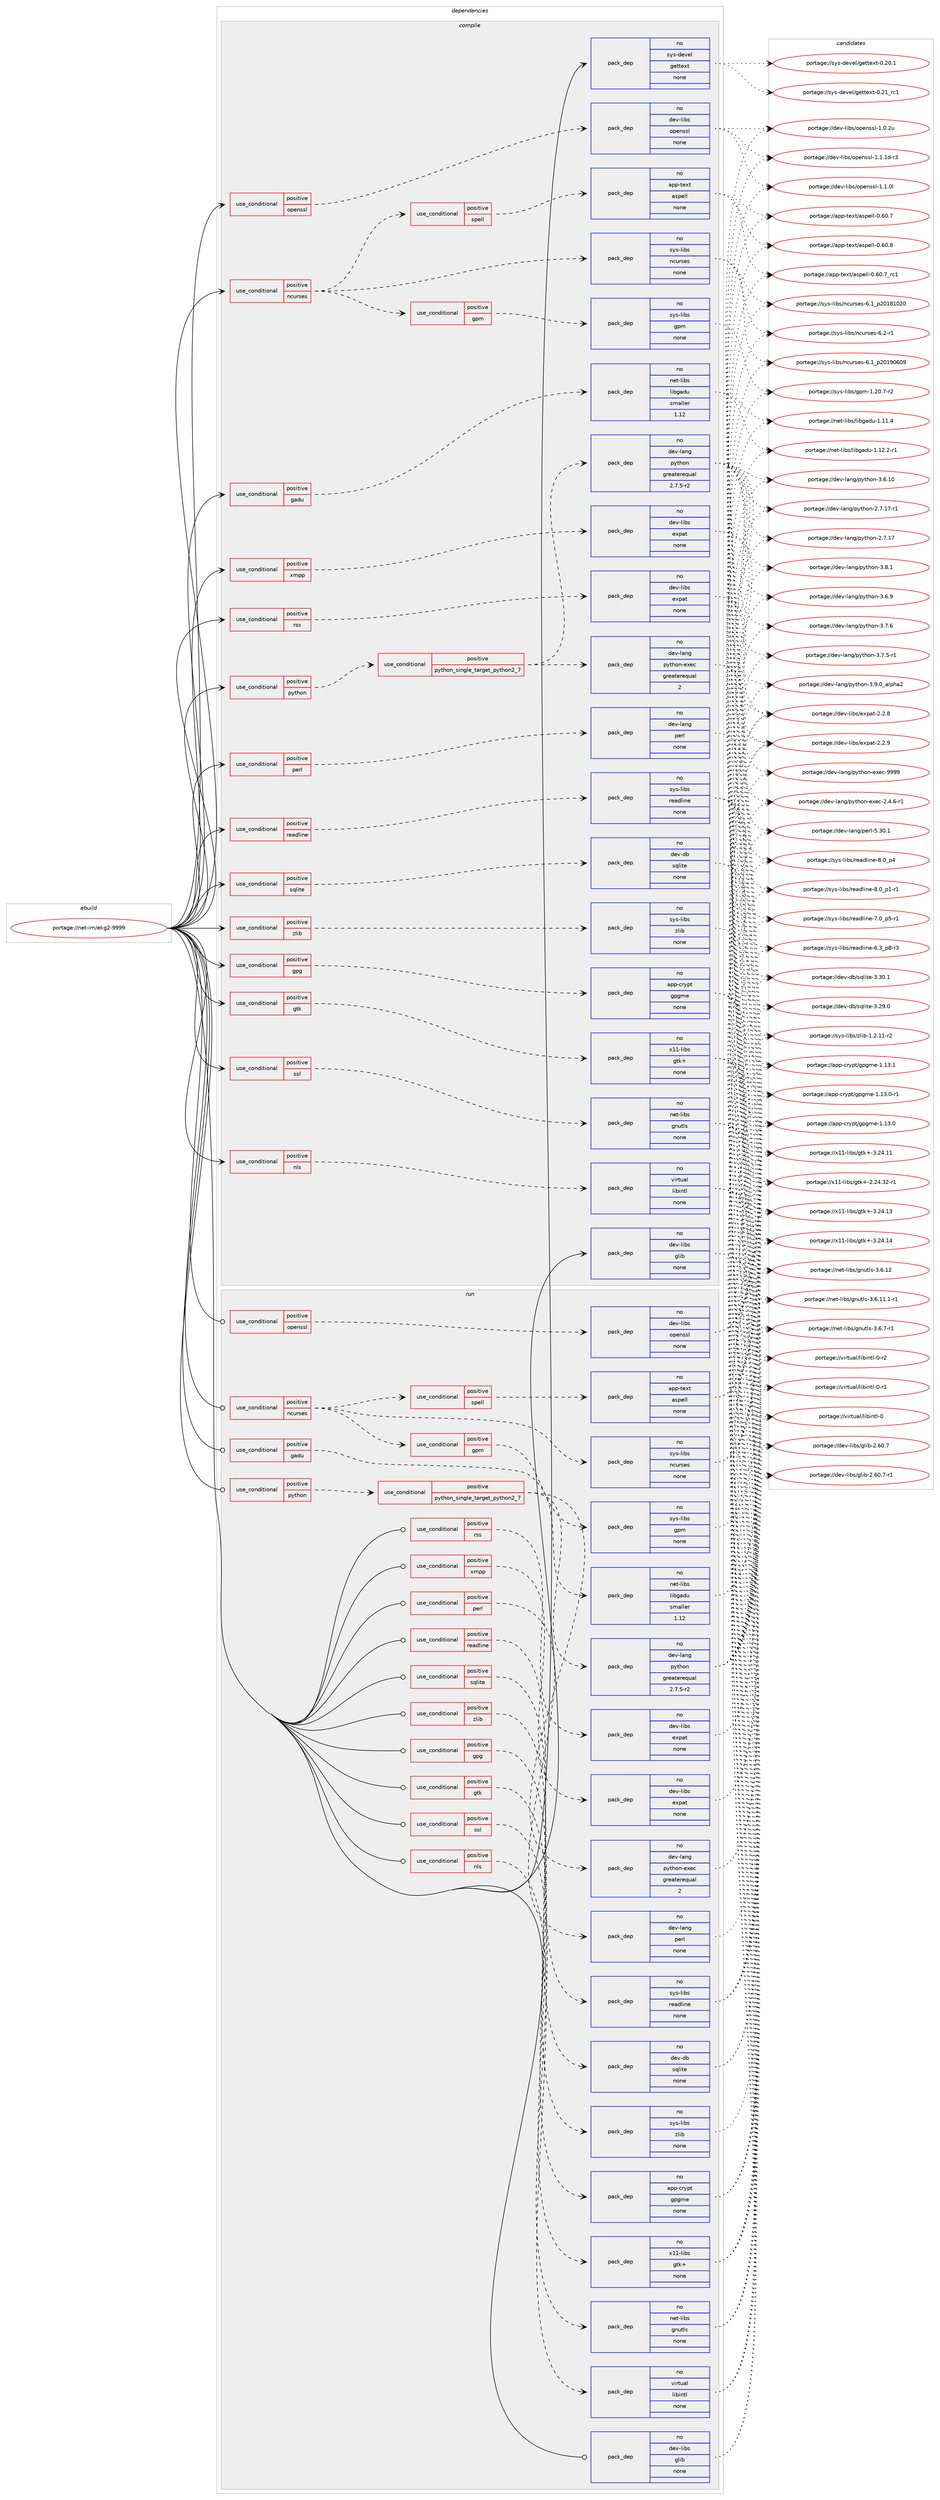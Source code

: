digraph prolog {

# *************
# Graph options
# *************

newrank=true;
concentrate=true;
compound=true;
graph [rankdir=LR,fontname=Helvetica,fontsize=10,ranksep=1.5];#, ranksep=2.5, nodesep=0.2];
edge  [arrowhead=vee];
node  [fontname=Helvetica,fontsize=10];

# **********
# The ebuild
# **********

subgraph cluster_leftcol {
color=gray;
rank=same;
label=<<i>ebuild</i>>;
id [label="portage://net-im/ekg2-9999", color=red, width=4, href="../net-im/ekg2-9999.svg"];
}

# ****************
# The dependencies
# ****************

subgraph cluster_midcol {
color=gray;
label=<<i>dependencies</i>>;
subgraph cluster_compile {
fillcolor="#eeeeee";
style=filled;
label=<<i>compile</i>>;
subgraph cond27723 {
dependency129167 [label=<<TABLE BORDER="0" CELLBORDER="1" CELLSPACING="0" CELLPADDING="4"><TR><TD ROWSPAN="3" CELLPADDING="10">use_conditional</TD></TR><TR><TD>positive</TD></TR><TR><TD>gadu</TD></TR></TABLE>>, shape=none, color=red];
subgraph pack99210 {
dependency129168 [label=<<TABLE BORDER="0" CELLBORDER="1" CELLSPACING="0" CELLPADDING="4" WIDTH="220"><TR><TD ROWSPAN="6" CELLPADDING="30">pack_dep</TD></TR><TR><TD WIDTH="110">no</TD></TR><TR><TD>net-libs</TD></TR><TR><TD>libgadu</TD></TR><TR><TD>smaller</TD></TR><TR><TD>1.12</TD></TR></TABLE>>, shape=none, color=blue];
}
dependency129167:e -> dependency129168:w [weight=20,style="dashed",arrowhead="vee"];
}
id:e -> dependency129167:w [weight=20,style="solid",arrowhead="vee"];
subgraph cond27724 {
dependency129169 [label=<<TABLE BORDER="0" CELLBORDER="1" CELLSPACING="0" CELLPADDING="4"><TR><TD ROWSPAN="3" CELLPADDING="10">use_conditional</TD></TR><TR><TD>positive</TD></TR><TR><TD>gpg</TD></TR></TABLE>>, shape=none, color=red];
subgraph pack99211 {
dependency129170 [label=<<TABLE BORDER="0" CELLBORDER="1" CELLSPACING="0" CELLPADDING="4" WIDTH="220"><TR><TD ROWSPAN="6" CELLPADDING="30">pack_dep</TD></TR><TR><TD WIDTH="110">no</TD></TR><TR><TD>app-crypt</TD></TR><TR><TD>gpgme</TD></TR><TR><TD>none</TD></TR><TR><TD></TD></TR></TABLE>>, shape=none, color=blue];
}
dependency129169:e -> dependency129170:w [weight=20,style="dashed",arrowhead="vee"];
}
id:e -> dependency129169:w [weight=20,style="solid",arrowhead="vee"];
subgraph cond27725 {
dependency129171 [label=<<TABLE BORDER="0" CELLBORDER="1" CELLSPACING="0" CELLPADDING="4"><TR><TD ROWSPAN="3" CELLPADDING="10">use_conditional</TD></TR><TR><TD>positive</TD></TR><TR><TD>gtk</TD></TR></TABLE>>, shape=none, color=red];
subgraph pack99212 {
dependency129172 [label=<<TABLE BORDER="0" CELLBORDER="1" CELLSPACING="0" CELLPADDING="4" WIDTH="220"><TR><TD ROWSPAN="6" CELLPADDING="30">pack_dep</TD></TR><TR><TD WIDTH="110">no</TD></TR><TR><TD>x11-libs</TD></TR><TR><TD>gtk+</TD></TR><TR><TD>none</TD></TR><TR><TD></TD></TR></TABLE>>, shape=none, color=blue];
}
dependency129171:e -> dependency129172:w [weight=20,style="dashed",arrowhead="vee"];
}
id:e -> dependency129171:w [weight=20,style="solid",arrowhead="vee"];
subgraph cond27726 {
dependency129173 [label=<<TABLE BORDER="0" CELLBORDER="1" CELLSPACING="0" CELLPADDING="4"><TR><TD ROWSPAN="3" CELLPADDING="10">use_conditional</TD></TR><TR><TD>positive</TD></TR><TR><TD>ncurses</TD></TR></TABLE>>, shape=none, color=red];
subgraph pack99213 {
dependency129174 [label=<<TABLE BORDER="0" CELLBORDER="1" CELLSPACING="0" CELLPADDING="4" WIDTH="220"><TR><TD ROWSPAN="6" CELLPADDING="30">pack_dep</TD></TR><TR><TD WIDTH="110">no</TD></TR><TR><TD>sys-libs</TD></TR><TR><TD>ncurses</TD></TR><TR><TD>none</TD></TR><TR><TD></TD></TR></TABLE>>, shape=none, color=blue];
}
dependency129173:e -> dependency129174:w [weight=20,style="dashed",arrowhead="vee"];
subgraph cond27727 {
dependency129175 [label=<<TABLE BORDER="0" CELLBORDER="1" CELLSPACING="0" CELLPADDING="4"><TR><TD ROWSPAN="3" CELLPADDING="10">use_conditional</TD></TR><TR><TD>positive</TD></TR><TR><TD>gpm</TD></TR></TABLE>>, shape=none, color=red];
subgraph pack99214 {
dependency129176 [label=<<TABLE BORDER="0" CELLBORDER="1" CELLSPACING="0" CELLPADDING="4" WIDTH="220"><TR><TD ROWSPAN="6" CELLPADDING="30">pack_dep</TD></TR><TR><TD WIDTH="110">no</TD></TR><TR><TD>sys-libs</TD></TR><TR><TD>gpm</TD></TR><TR><TD>none</TD></TR><TR><TD></TD></TR></TABLE>>, shape=none, color=blue];
}
dependency129175:e -> dependency129176:w [weight=20,style="dashed",arrowhead="vee"];
}
dependency129173:e -> dependency129175:w [weight=20,style="dashed",arrowhead="vee"];
subgraph cond27728 {
dependency129177 [label=<<TABLE BORDER="0" CELLBORDER="1" CELLSPACING="0" CELLPADDING="4"><TR><TD ROWSPAN="3" CELLPADDING="10">use_conditional</TD></TR><TR><TD>positive</TD></TR><TR><TD>spell</TD></TR></TABLE>>, shape=none, color=red];
subgraph pack99215 {
dependency129178 [label=<<TABLE BORDER="0" CELLBORDER="1" CELLSPACING="0" CELLPADDING="4" WIDTH="220"><TR><TD ROWSPAN="6" CELLPADDING="30">pack_dep</TD></TR><TR><TD WIDTH="110">no</TD></TR><TR><TD>app-text</TD></TR><TR><TD>aspell</TD></TR><TR><TD>none</TD></TR><TR><TD></TD></TR></TABLE>>, shape=none, color=blue];
}
dependency129177:e -> dependency129178:w [weight=20,style="dashed",arrowhead="vee"];
}
dependency129173:e -> dependency129177:w [weight=20,style="dashed",arrowhead="vee"];
}
id:e -> dependency129173:w [weight=20,style="solid",arrowhead="vee"];
subgraph cond27729 {
dependency129179 [label=<<TABLE BORDER="0" CELLBORDER="1" CELLSPACING="0" CELLPADDING="4"><TR><TD ROWSPAN="3" CELLPADDING="10">use_conditional</TD></TR><TR><TD>positive</TD></TR><TR><TD>nls</TD></TR></TABLE>>, shape=none, color=red];
subgraph pack99216 {
dependency129180 [label=<<TABLE BORDER="0" CELLBORDER="1" CELLSPACING="0" CELLPADDING="4" WIDTH="220"><TR><TD ROWSPAN="6" CELLPADDING="30">pack_dep</TD></TR><TR><TD WIDTH="110">no</TD></TR><TR><TD>virtual</TD></TR><TR><TD>libintl</TD></TR><TR><TD>none</TD></TR><TR><TD></TD></TR></TABLE>>, shape=none, color=blue];
}
dependency129179:e -> dependency129180:w [weight=20,style="dashed",arrowhead="vee"];
}
id:e -> dependency129179:w [weight=20,style="solid",arrowhead="vee"];
subgraph cond27730 {
dependency129181 [label=<<TABLE BORDER="0" CELLBORDER="1" CELLSPACING="0" CELLPADDING="4"><TR><TD ROWSPAN="3" CELLPADDING="10">use_conditional</TD></TR><TR><TD>positive</TD></TR><TR><TD>openssl</TD></TR></TABLE>>, shape=none, color=red];
subgraph pack99217 {
dependency129182 [label=<<TABLE BORDER="0" CELLBORDER="1" CELLSPACING="0" CELLPADDING="4" WIDTH="220"><TR><TD ROWSPAN="6" CELLPADDING="30">pack_dep</TD></TR><TR><TD WIDTH="110">no</TD></TR><TR><TD>dev-libs</TD></TR><TR><TD>openssl</TD></TR><TR><TD>none</TD></TR><TR><TD></TD></TR></TABLE>>, shape=none, color=blue];
}
dependency129181:e -> dependency129182:w [weight=20,style="dashed",arrowhead="vee"];
}
id:e -> dependency129181:w [weight=20,style="solid",arrowhead="vee"];
subgraph cond27731 {
dependency129183 [label=<<TABLE BORDER="0" CELLBORDER="1" CELLSPACING="0" CELLPADDING="4"><TR><TD ROWSPAN="3" CELLPADDING="10">use_conditional</TD></TR><TR><TD>positive</TD></TR><TR><TD>perl</TD></TR></TABLE>>, shape=none, color=red];
subgraph pack99218 {
dependency129184 [label=<<TABLE BORDER="0" CELLBORDER="1" CELLSPACING="0" CELLPADDING="4" WIDTH="220"><TR><TD ROWSPAN="6" CELLPADDING="30">pack_dep</TD></TR><TR><TD WIDTH="110">no</TD></TR><TR><TD>dev-lang</TD></TR><TR><TD>perl</TD></TR><TR><TD>none</TD></TR><TR><TD></TD></TR></TABLE>>, shape=none, color=blue];
}
dependency129183:e -> dependency129184:w [weight=20,style="dashed",arrowhead="vee"];
}
id:e -> dependency129183:w [weight=20,style="solid",arrowhead="vee"];
subgraph cond27732 {
dependency129185 [label=<<TABLE BORDER="0" CELLBORDER="1" CELLSPACING="0" CELLPADDING="4"><TR><TD ROWSPAN="3" CELLPADDING="10">use_conditional</TD></TR><TR><TD>positive</TD></TR><TR><TD>python</TD></TR></TABLE>>, shape=none, color=red];
subgraph cond27733 {
dependency129186 [label=<<TABLE BORDER="0" CELLBORDER="1" CELLSPACING="0" CELLPADDING="4"><TR><TD ROWSPAN="3" CELLPADDING="10">use_conditional</TD></TR><TR><TD>positive</TD></TR><TR><TD>python_single_target_python2_7</TD></TR></TABLE>>, shape=none, color=red];
subgraph pack99219 {
dependency129187 [label=<<TABLE BORDER="0" CELLBORDER="1" CELLSPACING="0" CELLPADDING="4" WIDTH="220"><TR><TD ROWSPAN="6" CELLPADDING="30">pack_dep</TD></TR><TR><TD WIDTH="110">no</TD></TR><TR><TD>dev-lang</TD></TR><TR><TD>python</TD></TR><TR><TD>greaterequal</TD></TR><TR><TD>2.7.5-r2</TD></TR></TABLE>>, shape=none, color=blue];
}
dependency129186:e -> dependency129187:w [weight=20,style="dashed",arrowhead="vee"];
subgraph pack99220 {
dependency129188 [label=<<TABLE BORDER="0" CELLBORDER="1" CELLSPACING="0" CELLPADDING="4" WIDTH="220"><TR><TD ROWSPAN="6" CELLPADDING="30">pack_dep</TD></TR><TR><TD WIDTH="110">no</TD></TR><TR><TD>dev-lang</TD></TR><TR><TD>python-exec</TD></TR><TR><TD>greaterequal</TD></TR><TR><TD>2</TD></TR></TABLE>>, shape=none, color=blue];
}
dependency129186:e -> dependency129188:w [weight=20,style="dashed",arrowhead="vee"];
}
dependency129185:e -> dependency129186:w [weight=20,style="dashed",arrowhead="vee"];
}
id:e -> dependency129185:w [weight=20,style="solid",arrowhead="vee"];
subgraph cond27734 {
dependency129189 [label=<<TABLE BORDER="0" CELLBORDER="1" CELLSPACING="0" CELLPADDING="4"><TR><TD ROWSPAN="3" CELLPADDING="10">use_conditional</TD></TR><TR><TD>positive</TD></TR><TR><TD>readline</TD></TR></TABLE>>, shape=none, color=red];
subgraph pack99221 {
dependency129190 [label=<<TABLE BORDER="0" CELLBORDER="1" CELLSPACING="0" CELLPADDING="4" WIDTH="220"><TR><TD ROWSPAN="6" CELLPADDING="30">pack_dep</TD></TR><TR><TD WIDTH="110">no</TD></TR><TR><TD>sys-libs</TD></TR><TR><TD>readline</TD></TR><TR><TD>none</TD></TR><TR><TD></TD></TR></TABLE>>, shape=none, color=blue];
}
dependency129189:e -> dependency129190:w [weight=20,style="dashed",arrowhead="vee"];
}
id:e -> dependency129189:w [weight=20,style="solid",arrowhead="vee"];
subgraph cond27735 {
dependency129191 [label=<<TABLE BORDER="0" CELLBORDER="1" CELLSPACING="0" CELLPADDING="4"><TR><TD ROWSPAN="3" CELLPADDING="10">use_conditional</TD></TR><TR><TD>positive</TD></TR><TR><TD>rss</TD></TR></TABLE>>, shape=none, color=red];
subgraph pack99222 {
dependency129192 [label=<<TABLE BORDER="0" CELLBORDER="1" CELLSPACING="0" CELLPADDING="4" WIDTH="220"><TR><TD ROWSPAN="6" CELLPADDING="30">pack_dep</TD></TR><TR><TD WIDTH="110">no</TD></TR><TR><TD>dev-libs</TD></TR><TR><TD>expat</TD></TR><TR><TD>none</TD></TR><TR><TD></TD></TR></TABLE>>, shape=none, color=blue];
}
dependency129191:e -> dependency129192:w [weight=20,style="dashed",arrowhead="vee"];
}
id:e -> dependency129191:w [weight=20,style="solid",arrowhead="vee"];
subgraph cond27736 {
dependency129193 [label=<<TABLE BORDER="0" CELLBORDER="1" CELLSPACING="0" CELLPADDING="4"><TR><TD ROWSPAN="3" CELLPADDING="10">use_conditional</TD></TR><TR><TD>positive</TD></TR><TR><TD>sqlite</TD></TR></TABLE>>, shape=none, color=red];
subgraph pack99223 {
dependency129194 [label=<<TABLE BORDER="0" CELLBORDER="1" CELLSPACING="0" CELLPADDING="4" WIDTH="220"><TR><TD ROWSPAN="6" CELLPADDING="30">pack_dep</TD></TR><TR><TD WIDTH="110">no</TD></TR><TR><TD>dev-db</TD></TR><TR><TD>sqlite</TD></TR><TR><TD>none</TD></TR><TR><TD></TD></TR></TABLE>>, shape=none, color=blue];
}
dependency129193:e -> dependency129194:w [weight=20,style="dashed",arrowhead="vee"];
}
id:e -> dependency129193:w [weight=20,style="solid",arrowhead="vee"];
subgraph cond27737 {
dependency129195 [label=<<TABLE BORDER="0" CELLBORDER="1" CELLSPACING="0" CELLPADDING="4"><TR><TD ROWSPAN="3" CELLPADDING="10">use_conditional</TD></TR><TR><TD>positive</TD></TR><TR><TD>ssl</TD></TR></TABLE>>, shape=none, color=red];
subgraph pack99224 {
dependency129196 [label=<<TABLE BORDER="0" CELLBORDER="1" CELLSPACING="0" CELLPADDING="4" WIDTH="220"><TR><TD ROWSPAN="6" CELLPADDING="30">pack_dep</TD></TR><TR><TD WIDTH="110">no</TD></TR><TR><TD>net-libs</TD></TR><TR><TD>gnutls</TD></TR><TR><TD>none</TD></TR><TR><TD></TD></TR></TABLE>>, shape=none, color=blue];
}
dependency129195:e -> dependency129196:w [weight=20,style="dashed",arrowhead="vee"];
}
id:e -> dependency129195:w [weight=20,style="solid",arrowhead="vee"];
subgraph cond27738 {
dependency129197 [label=<<TABLE BORDER="0" CELLBORDER="1" CELLSPACING="0" CELLPADDING="4"><TR><TD ROWSPAN="3" CELLPADDING="10">use_conditional</TD></TR><TR><TD>positive</TD></TR><TR><TD>xmpp</TD></TR></TABLE>>, shape=none, color=red];
subgraph pack99225 {
dependency129198 [label=<<TABLE BORDER="0" CELLBORDER="1" CELLSPACING="0" CELLPADDING="4" WIDTH="220"><TR><TD ROWSPAN="6" CELLPADDING="30">pack_dep</TD></TR><TR><TD WIDTH="110">no</TD></TR><TR><TD>dev-libs</TD></TR><TR><TD>expat</TD></TR><TR><TD>none</TD></TR><TR><TD></TD></TR></TABLE>>, shape=none, color=blue];
}
dependency129197:e -> dependency129198:w [weight=20,style="dashed",arrowhead="vee"];
}
id:e -> dependency129197:w [weight=20,style="solid",arrowhead="vee"];
subgraph cond27739 {
dependency129199 [label=<<TABLE BORDER="0" CELLBORDER="1" CELLSPACING="0" CELLPADDING="4"><TR><TD ROWSPAN="3" CELLPADDING="10">use_conditional</TD></TR><TR><TD>positive</TD></TR><TR><TD>zlib</TD></TR></TABLE>>, shape=none, color=red];
subgraph pack99226 {
dependency129200 [label=<<TABLE BORDER="0" CELLBORDER="1" CELLSPACING="0" CELLPADDING="4" WIDTH="220"><TR><TD ROWSPAN="6" CELLPADDING="30">pack_dep</TD></TR><TR><TD WIDTH="110">no</TD></TR><TR><TD>sys-libs</TD></TR><TR><TD>zlib</TD></TR><TR><TD>none</TD></TR><TR><TD></TD></TR></TABLE>>, shape=none, color=blue];
}
dependency129199:e -> dependency129200:w [weight=20,style="dashed",arrowhead="vee"];
}
id:e -> dependency129199:w [weight=20,style="solid",arrowhead="vee"];
subgraph pack99227 {
dependency129201 [label=<<TABLE BORDER="0" CELLBORDER="1" CELLSPACING="0" CELLPADDING="4" WIDTH="220"><TR><TD ROWSPAN="6" CELLPADDING="30">pack_dep</TD></TR><TR><TD WIDTH="110">no</TD></TR><TR><TD>dev-libs</TD></TR><TR><TD>glib</TD></TR><TR><TD>none</TD></TR><TR><TD></TD></TR></TABLE>>, shape=none, color=blue];
}
id:e -> dependency129201:w [weight=20,style="solid",arrowhead="vee"];
subgraph pack99228 {
dependency129202 [label=<<TABLE BORDER="0" CELLBORDER="1" CELLSPACING="0" CELLPADDING="4" WIDTH="220"><TR><TD ROWSPAN="6" CELLPADDING="30">pack_dep</TD></TR><TR><TD WIDTH="110">no</TD></TR><TR><TD>sys-devel</TD></TR><TR><TD>gettext</TD></TR><TR><TD>none</TD></TR><TR><TD></TD></TR></TABLE>>, shape=none, color=blue];
}
id:e -> dependency129202:w [weight=20,style="solid",arrowhead="vee"];
}
subgraph cluster_compileandrun {
fillcolor="#eeeeee";
style=filled;
label=<<i>compile and run</i>>;
}
subgraph cluster_run {
fillcolor="#eeeeee";
style=filled;
label=<<i>run</i>>;
subgraph cond27740 {
dependency129203 [label=<<TABLE BORDER="0" CELLBORDER="1" CELLSPACING="0" CELLPADDING="4"><TR><TD ROWSPAN="3" CELLPADDING="10">use_conditional</TD></TR><TR><TD>positive</TD></TR><TR><TD>gadu</TD></TR></TABLE>>, shape=none, color=red];
subgraph pack99229 {
dependency129204 [label=<<TABLE BORDER="0" CELLBORDER="1" CELLSPACING="0" CELLPADDING="4" WIDTH="220"><TR><TD ROWSPAN="6" CELLPADDING="30">pack_dep</TD></TR><TR><TD WIDTH="110">no</TD></TR><TR><TD>net-libs</TD></TR><TR><TD>libgadu</TD></TR><TR><TD>smaller</TD></TR><TR><TD>1.12</TD></TR></TABLE>>, shape=none, color=blue];
}
dependency129203:e -> dependency129204:w [weight=20,style="dashed",arrowhead="vee"];
}
id:e -> dependency129203:w [weight=20,style="solid",arrowhead="odot"];
subgraph cond27741 {
dependency129205 [label=<<TABLE BORDER="0" CELLBORDER="1" CELLSPACING="0" CELLPADDING="4"><TR><TD ROWSPAN="3" CELLPADDING="10">use_conditional</TD></TR><TR><TD>positive</TD></TR><TR><TD>gpg</TD></TR></TABLE>>, shape=none, color=red];
subgraph pack99230 {
dependency129206 [label=<<TABLE BORDER="0" CELLBORDER="1" CELLSPACING="0" CELLPADDING="4" WIDTH="220"><TR><TD ROWSPAN="6" CELLPADDING="30">pack_dep</TD></TR><TR><TD WIDTH="110">no</TD></TR><TR><TD>app-crypt</TD></TR><TR><TD>gpgme</TD></TR><TR><TD>none</TD></TR><TR><TD></TD></TR></TABLE>>, shape=none, color=blue];
}
dependency129205:e -> dependency129206:w [weight=20,style="dashed",arrowhead="vee"];
}
id:e -> dependency129205:w [weight=20,style="solid",arrowhead="odot"];
subgraph cond27742 {
dependency129207 [label=<<TABLE BORDER="0" CELLBORDER="1" CELLSPACING="0" CELLPADDING="4"><TR><TD ROWSPAN="3" CELLPADDING="10">use_conditional</TD></TR><TR><TD>positive</TD></TR><TR><TD>gtk</TD></TR></TABLE>>, shape=none, color=red];
subgraph pack99231 {
dependency129208 [label=<<TABLE BORDER="0" CELLBORDER="1" CELLSPACING="0" CELLPADDING="4" WIDTH="220"><TR><TD ROWSPAN="6" CELLPADDING="30">pack_dep</TD></TR><TR><TD WIDTH="110">no</TD></TR><TR><TD>x11-libs</TD></TR><TR><TD>gtk+</TD></TR><TR><TD>none</TD></TR><TR><TD></TD></TR></TABLE>>, shape=none, color=blue];
}
dependency129207:e -> dependency129208:w [weight=20,style="dashed",arrowhead="vee"];
}
id:e -> dependency129207:w [weight=20,style="solid",arrowhead="odot"];
subgraph cond27743 {
dependency129209 [label=<<TABLE BORDER="0" CELLBORDER="1" CELLSPACING="0" CELLPADDING="4"><TR><TD ROWSPAN="3" CELLPADDING="10">use_conditional</TD></TR><TR><TD>positive</TD></TR><TR><TD>ncurses</TD></TR></TABLE>>, shape=none, color=red];
subgraph pack99232 {
dependency129210 [label=<<TABLE BORDER="0" CELLBORDER="1" CELLSPACING="0" CELLPADDING="4" WIDTH="220"><TR><TD ROWSPAN="6" CELLPADDING="30">pack_dep</TD></TR><TR><TD WIDTH="110">no</TD></TR><TR><TD>sys-libs</TD></TR><TR><TD>ncurses</TD></TR><TR><TD>none</TD></TR><TR><TD></TD></TR></TABLE>>, shape=none, color=blue];
}
dependency129209:e -> dependency129210:w [weight=20,style="dashed",arrowhead="vee"];
subgraph cond27744 {
dependency129211 [label=<<TABLE BORDER="0" CELLBORDER="1" CELLSPACING="0" CELLPADDING="4"><TR><TD ROWSPAN="3" CELLPADDING="10">use_conditional</TD></TR><TR><TD>positive</TD></TR><TR><TD>gpm</TD></TR></TABLE>>, shape=none, color=red];
subgraph pack99233 {
dependency129212 [label=<<TABLE BORDER="0" CELLBORDER="1" CELLSPACING="0" CELLPADDING="4" WIDTH="220"><TR><TD ROWSPAN="6" CELLPADDING="30">pack_dep</TD></TR><TR><TD WIDTH="110">no</TD></TR><TR><TD>sys-libs</TD></TR><TR><TD>gpm</TD></TR><TR><TD>none</TD></TR><TR><TD></TD></TR></TABLE>>, shape=none, color=blue];
}
dependency129211:e -> dependency129212:w [weight=20,style="dashed",arrowhead="vee"];
}
dependency129209:e -> dependency129211:w [weight=20,style="dashed",arrowhead="vee"];
subgraph cond27745 {
dependency129213 [label=<<TABLE BORDER="0" CELLBORDER="1" CELLSPACING="0" CELLPADDING="4"><TR><TD ROWSPAN="3" CELLPADDING="10">use_conditional</TD></TR><TR><TD>positive</TD></TR><TR><TD>spell</TD></TR></TABLE>>, shape=none, color=red];
subgraph pack99234 {
dependency129214 [label=<<TABLE BORDER="0" CELLBORDER="1" CELLSPACING="0" CELLPADDING="4" WIDTH="220"><TR><TD ROWSPAN="6" CELLPADDING="30">pack_dep</TD></TR><TR><TD WIDTH="110">no</TD></TR><TR><TD>app-text</TD></TR><TR><TD>aspell</TD></TR><TR><TD>none</TD></TR><TR><TD></TD></TR></TABLE>>, shape=none, color=blue];
}
dependency129213:e -> dependency129214:w [weight=20,style="dashed",arrowhead="vee"];
}
dependency129209:e -> dependency129213:w [weight=20,style="dashed",arrowhead="vee"];
}
id:e -> dependency129209:w [weight=20,style="solid",arrowhead="odot"];
subgraph cond27746 {
dependency129215 [label=<<TABLE BORDER="0" CELLBORDER="1" CELLSPACING="0" CELLPADDING="4"><TR><TD ROWSPAN="3" CELLPADDING="10">use_conditional</TD></TR><TR><TD>positive</TD></TR><TR><TD>nls</TD></TR></TABLE>>, shape=none, color=red];
subgraph pack99235 {
dependency129216 [label=<<TABLE BORDER="0" CELLBORDER="1" CELLSPACING="0" CELLPADDING="4" WIDTH="220"><TR><TD ROWSPAN="6" CELLPADDING="30">pack_dep</TD></TR><TR><TD WIDTH="110">no</TD></TR><TR><TD>virtual</TD></TR><TR><TD>libintl</TD></TR><TR><TD>none</TD></TR><TR><TD></TD></TR></TABLE>>, shape=none, color=blue];
}
dependency129215:e -> dependency129216:w [weight=20,style="dashed",arrowhead="vee"];
}
id:e -> dependency129215:w [weight=20,style="solid",arrowhead="odot"];
subgraph cond27747 {
dependency129217 [label=<<TABLE BORDER="0" CELLBORDER="1" CELLSPACING="0" CELLPADDING="4"><TR><TD ROWSPAN="3" CELLPADDING="10">use_conditional</TD></TR><TR><TD>positive</TD></TR><TR><TD>openssl</TD></TR></TABLE>>, shape=none, color=red];
subgraph pack99236 {
dependency129218 [label=<<TABLE BORDER="0" CELLBORDER="1" CELLSPACING="0" CELLPADDING="4" WIDTH="220"><TR><TD ROWSPAN="6" CELLPADDING="30">pack_dep</TD></TR><TR><TD WIDTH="110">no</TD></TR><TR><TD>dev-libs</TD></TR><TR><TD>openssl</TD></TR><TR><TD>none</TD></TR><TR><TD></TD></TR></TABLE>>, shape=none, color=blue];
}
dependency129217:e -> dependency129218:w [weight=20,style="dashed",arrowhead="vee"];
}
id:e -> dependency129217:w [weight=20,style="solid",arrowhead="odot"];
subgraph cond27748 {
dependency129219 [label=<<TABLE BORDER="0" CELLBORDER="1" CELLSPACING="0" CELLPADDING="4"><TR><TD ROWSPAN="3" CELLPADDING="10">use_conditional</TD></TR><TR><TD>positive</TD></TR><TR><TD>perl</TD></TR></TABLE>>, shape=none, color=red];
subgraph pack99237 {
dependency129220 [label=<<TABLE BORDER="0" CELLBORDER="1" CELLSPACING="0" CELLPADDING="4" WIDTH="220"><TR><TD ROWSPAN="6" CELLPADDING="30">pack_dep</TD></TR><TR><TD WIDTH="110">no</TD></TR><TR><TD>dev-lang</TD></TR><TR><TD>perl</TD></TR><TR><TD>none</TD></TR><TR><TD></TD></TR></TABLE>>, shape=none, color=blue];
}
dependency129219:e -> dependency129220:w [weight=20,style="dashed",arrowhead="vee"];
}
id:e -> dependency129219:w [weight=20,style="solid",arrowhead="odot"];
subgraph cond27749 {
dependency129221 [label=<<TABLE BORDER="0" CELLBORDER="1" CELLSPACING="0" CELLPADDING="4"><TR><TD ROWSPAN="3" CELLPADDING="10">use_conditional</TD></TR><TR><TD>positive</TD></TR><TR><TD>python</TD></TR></TABLE>>, shape=none, color=red];
subgraph cond27750 {
dependency129222 [label=<<TABLE BORDER="0" CELLBORDER="1" CELLSPACING="0" CELLPADDING="4"><TR><TD ROWSPAN="3" CELLPADDING="10">use_conditional</TD></TR><TR><TD>positive</TD></TR><TR><TD>python_single_target_python2_7</TD></TR></TABLE>>, shape=none, color=red];
subgraph pack99238 {
dependency129223 [label=<<TABLE BORDER="0" CELLBORDER="1" CELLSPACING="0" CELLPADDING="4" WIDTH="220"><TR><TD ROWSPAN="6" CELLPADDING="30">pack_dep</TD></TR><TR><TD WIDTH="110">no</TD></TR><TR><TD>dev-lang</TD></TR><TR><TD>python</TD></TR><TR><TD>greaterequal</TD></TR><TR><TD>2.7.5-r2</TD></TR></TABLE>>, shape=none, color=blue];
}
dependency129222:e -> dependency129223:w [weight=20,style="dashed",arrowhead="vee"];
subgraph pack99239 {
dependency129224 [label=<<TABLE BORDER="0" CELLBORDER="1" CELLSPACING="0" CELLPADDING="4" WIDTH="220"><TR><TD ROWSPAN="6" CELLPADDING="30">pack_dep</TD></TR><TR><TD WIDTH="110">no</TD></TR><TR><TD>dev-lang</TD></TR><TR><TD>python-exec</TD></TR><TR><TD>greaterequal</TD></TR><TR><TD>2</TD></TR></TABLE>>, shape=none, color=blue];
}
dependency129222:e -> dependency129224:w [weight=20,style="dashed",arrowhead="vee"];
}
dependency129221:e -> dependency129222:w [weight=20,style="dashed",arrowhead="vee"];
}
id:e -> dependency129221:w [weight=20,style="solid",arrowhead="odot"];
subgraph cond27751 {
dependency129225 [label=<<TABLE BORDER="0" CELLBORDER="1" CELLSPACING="0" CELLPADDING="4"><TR><TD ROWSPAN="3" CELLPADDING="10">use_conditional</TD></TR><TR><TD>positive</TD></TR><TR><TD>readline</TD></TR></TABLE>>, shape=none, color=red];
subgraph pack99240 {
dependency129226 [label=<<TABLE BORDER="0" CELLBORDER="1" CELLSPACING="0" CELLPADDING="4" WIDTH="220"><TR><TD ROWSPAN="6" CELLPADDING="30">pack_dep</TD></TR><TR><TD WIDTH="110">no</TD></TR><TR><TD>sys-libs</TD></TR><TR><TD>readline</TD></TR><TR><TD>none</TD></TR><TR><TD></TD></TR></TABLE>>, shape=none, color=blue];
}
dependency129225:e -> dependency129226:w [weight=20,style="dashed",arrowhead="vee"];
}
id:e -> dependency129225:w [weight=20,style="solid",arrowhead="odot"];
subgraph cond27752 {
dependency129227 [label=<<TABLE BORDER="0" CELLBORDER="1" CELLSPACING="0" CELLPADDING="4"><TR><TD ROWSPAN="3" CELLPADDING="10">use_conditional</TD></TR><TR><TD>positive</TD></TR><TR><TD>rss</TD></TR></TABLE>>, shape=none, color=red];
subgraph pack99241 {
dependency129228 [label=<<TABLE BORDER="0" CELLBORDER="1" CELLSPACING="0" CELLPADDING="4" WIDTH="220"><TR><TD ROWSPAN="6" CELLPADDING="30">pack_dep</TD></TR><TR><TD WIDTH="110">no</TD></TR><TR><TD>dev-libs</TD></TR><TR><TD>expat</TD></TR><TR><TD>none</TD></TR><TR><TD></TD></TR></TABLE>>, shape=none, color=blue];
}
dependency129227:e -> dependency129228:w [weight=20,style="dashed",arrowhead="vee"];
}
id:e -> dependency129227:w [weight=20,style="solid",arrowhead="odot"];
subgraph cond27753 {
dependency129229 [label=<<TABLE BORDER="0" CELLBORDER="1" CELLSPACING="0" CELLPADDING="4"><TR><TD ROWSPAN="3" CELLPADDING="10">use_conditional</TD></TR><TR><TD>positive</TD></TR><TR><TD>sqlite</TD></TR></TABLE>>, shape=none, color=red];
subgraph pack99242 {
dependency129230 [label=<<TABLE BORDER="0" CELLBORDER="1" CELLSPACING="0" CELLPADDING="4" WIDTH="220"><TR><TD ROWSPAN="6" CELLPADDING="30">pack_dep</TD></TR><TR><TD WIDTH="110">no</TD></TR><TR><TD>dev-db</TD></TR><TR><TD>sqlite</TD></TR><TR><TD>none</TD></TR><TR><TD></TD></TR></TABLE>>, shape=none, color=blue];
}
dependency129229:e -> dependency129230:w [weight=20,style="dashed",arrowhead="vee"];
}
id:e -> dependency129229:w [weight=20,style="solid",arrowhead="odot"];
subgraph cond27754 {
dependency129231 [label=<<TABLE BORDER="0" CELLBORDER="1" CELLSPACING="0" CELLPADDING="4"><TR><TD ROWSPAN="3" CELLPADDING="10">use_conditional</TD></TR><TR><TD>positive</TD></TR><TR><TD>ssl</TD></TR></TABLE>>, shape=none, color=red];
subgraph pack99243 {
dependency129232 [label=<<TABLE BORDER="0" CELLBORDER="1" CELLSPACING="0" CELLPADDING="4" WIDTH="220"><TR><TD ROWSPAN="6" CELLPADDING="30">pack_dep</TD></TR><TR><TD WIDTH="110">no</TD></TR><TR><TD>net-libs</TD></TR><TR><TD>gnutls</TD></TR><TR><TD>none</TD></TR><TR><TD></TD></TR></TABLE>>, shape=none, color=blue];
}
dependency129231:e -> dependency129232:w [weight=20,style="dashed",arrowhead="vee"];
}
id:e -> dependency129231:w [weight=20,style="solid",arrowhead="odot"];
subgraph cond27755 {
dependency129233 [label=<<TABLE BORDER="0" CELLBORDER="1" CELLSPACING="0" CELLPADDING="4"><TR><TD ROWSPAN="3" CELLPADDING="10">use_conditional</TD></TR><TR><TD>positive</TD></TR><TR><TD>xmpp</TD></TR></TABLE>>, shape=none, color=red];
subgraph pack99244 {
dependency129234 [label=<<TABLE BORDER="0" CELLBORDER="1" CELLSPACING="0" CELLPADDING="4" WIDTH="220"><TR><TD ROWSPAN="6" CELLPADDING="30">pack_dep</TD></TR><TR><TD WIDTH="110">no</TD></TR><TR><TD>dev-libs</TD></TR><TR><TD>expat</TD></TR><TR><TD>none</TD></TR><TR><TD></TD></TR></TABLE>>, shape=none, color=blue];
}
dependency129233:e -> dependency129234:w [weight=20,style="dashed",arrowhead="vee"];
}
id:e -> dependency129233:w [weight=20,style="solid",arrowhead="odot"];
subgraph cond27756 {
dependency129235 [label=<<TABLE BORDER="0" CELLBORDER="1" CELLSPACING="0" CELLPADDING="4"><TR><TD ROWSPAN="3" CELLPADDING="10">use_conditional</TD></TR><TR><TD>positive</TD></TR><TR><TD>zlib</TD></TR></TABLE>>, shape=none, color=red];
subgraph pack99245 {
dependency129236 [label=<<TABLE BORDER="0" CELLBORDER="1" CELLSPACING="0" CELLPADDING="4" WIDTH="220"><TR><TD ROWSPAN="6" CELLPADDING="30">pack_dep</TD></TR><TR><TD WIDTH="110">no</TD></TR><TR><TD>sys-libs</TD></TR><TR><TD>zlib</TD></TR><TR><TD>none</TD></TR><TR><TD></TD></TR></TABLE>>, shape=none, color=blue];
}
dependency129235:e -> dependency129236:w [weight=20,style="dashed",arrowhead="vee"];
}
id:e -> dependency129235:w [weight=20,style="solid",arrowhead="odot"];
subgraph pack99246 {
dependency129237 [label=<<TABLE BORDER="0" CELLBORDER="1" CELLSPACING="0" CELLPADDING="4" WIDTH="220"><TR><TD ROWSPAN="6" CELLPADDING="30">pack_dep</TD></TR><TR><TD WIDTH="110">no</TD></TR><TR><TD>dev-libs</TD></TR><TR><TD>glib</TD></TR><TR><TD>none</TD></TR><TR><TD></TD></TR></TABLE>>, shape=none, color=blue];
}
id:e -> dependency129237:w [weight=20,style="solid",arrowhead="odot"];
}
}

# **************
# The candidates
# **************

subgraph cluster_choices {
rank=same;
color=gray;
label=<<i>candidates</i>>;

subgraph choice99210 {
color=black;
nodesep=1;
choice1101011164510810598115471081059810397100117454946495046504511449 [label="portage://net-libs/libgadu-1.12.2-r1", color=red, width=4,href="../net-libs/libgadu-1.12.2-r1.svg"];
choice110101116451081059811547108105981039710011745494649494652 [label="portage://net-libs/libgadu-1.11.4", color=red, width=4,href="../net-libs/libgadu-1.11.4.svg"];
dependency129168:e -> choice1101011164510810598115471081059810397100117454946495046504511449:w [style=dotted,weight="100"];
dependency129168:e -> choice110101116451081059811547108105981039710011745494649494652:w [style=dotted,weight="100"];
}
subgraph choice99211 {
color=black;
nodesep=1;
choice9711211245991141211121164710311210310910145494649514649 [label="portage://app-crypt/gpgme-1.13.1", color=red, width=4,href="../app-crypt/gpgme-1.13.1.svg"];
choice97112112459911412111211647103112103109101454946495146484511449 [label="portage://app-crypt/gpgme-1.13.0-r1", color=red, width=4,href="../app-crypt/gpgme-1.13.0-r1.svg"];
choice9711211245991141211121164710311210310910145494649514648 [label="portage://app-crypt/gpgme-1.13.0", color=red, width=4,href="../app-crypt/gpgme-1.13.0.svg"];
dependency129170:e -> choice9711211245991141211121164710311210310910145494649514649:w [style=dotted,weight="100"];
dependency129170:e -> choice97112112459911412111211647103112103109101454946495146484511449:w [style=dotted,weight="100"];
dependency129170:e -> choice9711211245991141211121164710311210310910145494649514648:w [style=dotted,weight="100"];
}
subgraph choice99212 {
color=black;
nodesep=1;
choice1204949451081059811547103116107434551465052464952 [label="portage://x11-libs/gtk+-3.24.14", color=red, width=4,href="../x11-libs/gtk+-3.24.14.svg"];
choice1204949451081059811547103116107434551465052464951 [label="portage://x11-libs/gtk+-3.24.13", color=red, width=4,href="../x11-libs/gtk+-3.24.13.svg"];
choice1204949451081059811547103116107434551465052464949 [label="portage://x11-libs/gtk+-3.24.11", color=red, width=4,href="../x11-libs/gtk+-3.24.11.svg"];
choice12049494510810598115471031161074345504650524651504511449 [label="portage://x11-libs/gtk+-2.24.32-r1", color=red, width=4,href="../x11-libs/gtk+-2.24.32-r1.svg"];
dependency129172:e -> choice1204949451081059811547103116107434551465052464952:w [style=dotted,weight="100"];
dependency129172:e -> choice1204949451081059811547103116107434551465052464951:w [style=dotted,weight="100"];
dependency129172:e -> choice1204949451081059811547103116107434551465052464949:w [style=dotted,weight="100"];
dependency129172:e -> choice12049494510810598115471031161074345504650524651504511449:w [style=dotted,weight="100"];
}
subgraph choice99213 {
color=black;
nodesep=1;
choice11512111545108105981154711099117114115101115455446504511449 [label="portage://sys-libs/ncurses-6.2-r1", color=red, width=4,href="../sys-libs/ncurses-6.2-r1.svg"];
choice1151211154510810598115471109911711411510111545544649951125048495748544857 [label="portage://sys-libs/ncurses-6.1_p20190609", color=red, width=4,href="../sys-libs/ncurses-6.1_p20190609.svg"];
choice1151211154510810598115471109911711411510111545544649951125048495649485048 [label="portage://sys-libs/ncurses-6.1_p20181020", color=red, width=4,href="../sys-libs/ncurses-6.1_p20181020.svg"];
dependency129174:e -> choice11512111545108105981154711099117114115101115455446504511449:w [style=dotted,weight="100"];
dependency129174:e -> choice1151211154510810598115471109911711411510111545544649951125048495748544857:w [style=dotted,weight="100"];
dependency129174:e -> choice1151211154510810598115471109911711411510111545544649951125048495649485048:w [style=dotted,weight="100"];
}
subgraph choice99214 {
color=black;
nodesep=1;
choice115121115451081059811547103112109454946504846554511450 [label="portage://sys-libs/gpm-1.20.7-r2", color=red, width=4,href="../sys-libs/gpm-1.20.7-r2.svg"];
dependency129176:e -> choice115121115451081059811547103112109454946504846554511450:w [style=dotted,weight="100"];
}
subgraph choice99215 {
color=black;
nodesep=1;
choice9711211245116101120116479711511210110810845484654484656 [label="portage://app-text/aspell-0.60.8", color=red, width=4,href="../app-text/aspell-0.60.8.svg"];
choice9711211245116101120116479711511210110810845484654484655951149949 [label="portage://app-text/aspell-0.60.7_rc1", color=red, width=4,href="../app-text/aspell-0.60.7_rc1.svg"];
choice9711211245116101120116479711511210110810845484654484655 [label="portage://app-text/aspell-0.60.7", color=red, width=4,href="../app-text/aspell-0.60.7.svg"];
dependency129178:e -> choice9711211245116101120116479711511210110810845484654484656:w [style=dotted,weight="100"];
dependency129178:e -> choice9711211245116101120116479711511210110810845484654484655951149949:w [style=dotted,weight="100"];
dependency129178:e -> choice9711211245116101120116479711511210110810845484654484655:w [style=dotted,weight="100"];
}
subgraph choice99216 {
color=black;
nodesep=1;
choice11810511411611797108471081059810511011610845484511450 [label="portage://virtual/libintl-0-r2", color=red, width=4,href="../virtual/libintl-0-r2.svg"];
choice11810511411611797108471081059810511011610845484511449 [label="portage://virtual/libintl-0-r1", color=red, width=4,href="../virtual/libintl-0-r1.svg"];
choice1181051141161179710847108105981051101161084548 [label="portage://virtual/libintl-0", color=red, width=4,href="../virtual/libintl-0.svg"];
dependency129180:e -> choice11810511411611797108471081059810511011610845484511450:w [style=dotted,weight="100"];
dependency129180:e -> choice11810511411611797108471081059810511011610845484511449:w [style=dotted,weight="100"];
dependency129180:e -> choice1181051141161179710847108105981051101161084548:w [style=dotted,weight="100"];
}
subgraph choice99217 {
color=black;
nodesep=1;
choice1001011184510810598115471111121011101151151084549464946491004511451 [label="portage://dev-libs/openssl-1.1.1d-r3", color=red, width=4,href="../dev-libs/openssl-1.1.1d-r3.svg"];
choice100101118451081059811547111112101110115115108454946494648108 [label="portage://dev-libs/openssl-1.1.0l", color=red, width=4,href="../dev-libs/openssl-1.1.0l.svg"];
choice100101118451081059811547111112101110115115108454946484650117 [label="portage://dev-libs/openssl-1.0.2u", color=red, width=4,href="../dev-libs/openssl-1.0.2u.svg"];
dependency129182:e -> choice1001011184510810598115471111121011101151151084549464946491004511451:w [style=dotted,weight="100"];
dependency129182:e -> choice100101118451081059811547111112101110115115108454946494648108:w [style=dotted,weight="100"];
dependency129182:e -> choice100101118451081059811547111112101110115115108454946484650117:w [style=dotted,weight="100"];
}
subgraph choice99218 {
color=black;
nodesep=1;
choice10010111845108971101034711210111410845534651484649 [label="portage://dev-lang/perl-5.30.1", color=red, width=4,href="../dev-lang/perl-5.30.1.svg"];
dependency129184:e -> choice10010111845108971101034711210111410845534651484649:w [style=dotted,weight="100"];
}
subgraph choice99219 {
color=black;
nodesep=1;
choice10010111845108971101034711212111610411111045514657464895971081121049750 [label="portage://dev-lang/python-3.9.0_alpha2", color=red, width=4,href="../dev-lang/python-3.9.0_alpha2.svg"];
choice100101118451089711010347112121116104111110455146564649 [label="portage://dev-lang/python-3.8.1", color=red, width=4,href="../dev-lang/python-3.8.1.svg"];
choice100101118451089711010347112121116104111110455146554654 [label="portage://dev-lang/python-3.7.6", color=red, width=4,href="../dev-lang/python-3.7.6.svg"];
choice1001011184510897110103471121211161041111104551465546534511449 [label="portage://dev-lang/python-3.7.5-r1", color=red, width=4,href="../dev-lang/python-3.7.5-r1.svg"];
choice100101118451089711010347112121116104111110455146544657 [label="portage://dev-lang/python-3.6.9", color=red, width=4,href="../dev-lang/python-3.6.9.svg"];
choice10010111845108971101034711212111610411111045514654464948 [label="portage://dev-lang/python-3.6.10", color=red, width=4,href="../dev-lang/python-3.6.10.svg"];
choice100101118451089711010347112121116104111110455046554649554511449 [label="portage://dev-lang/python-2.7.17-r1", color=red, width=4,href="../dev-lang/python-2.7.17-r1.svg"];
choice10010111845108971101034711212111610411111045504655464955 [label="portage://dev-lang/python-2.7.17", color=red, width=4,href="../dev-lang/python-2.7.17.svg"];
dependency129187:e -> choice10010111845108971101034711212111610411111045514657464895971081121049750:w [style=dotted,weight="100"];
dependency129187:e -> choice100101118451089711010347112121116104111110455146564649:w [style=dotted,weight="100"];
dependency129187:e -> choice100101118451089711010347112121116104111110455146554654:w [style=dotted,weight="100"];
dependency129187:e -> choice1001011184510897110103471121211161041111104551465546534511449:w [style=dotted,weight="100"];
dependency129187:e -> choice100101118451089711010347112121116104111110455146544657:w [style=dotted,weight="100"];
dependency129187:e -> choice10010111845108971101034711212111610411111045514654464948:w [style=dotted,weight="100"];
dependency129187:e -> choice100101118451089711010347112121116104111110455046554649554511449:w [style=dotted,weight="100"];
dependency129187:e -> choice10010111845108971101034711212111610411111045504655464955:w [style=dotted,weight="100"];
}
subgraph choice99220 {
color=black;
nodesep=1;
choice10010111845108971101034711212111610411111045101120101994557575757 [label="portage://dev-lang/python-exec-9999", color=red, width=4,href="../dev-lang/python-exec-9999.svg"];
choice10010111845108971101034711212111610411111045101120101994550465246544511449 [label="portage://dev-lang/python-exec-2.4.6-r1", color=red, width=4,href="../dev-lang/python-exec-2.4.6-r1.svg"];
dependency129188:e -> choice10010111845108971101034711212111610411111045101120101994557575757:w [style=dotted,weight="100"];
dependency129188:e -> choice10010111845108971101034711212111610411111045101120101994550465246544511449:w [style=dotted,weight="100"];
}
subgraph choice99221 {
color=black;
nodesep=1;
choice11512111545108105981154711410197100108105110101455646489511252 [label="portage://sys-libs/readline-8.0_p4", color=red, width=4,href="../sys-libs/readline-8.0_p4.svg"];
choice115121115451081059811547114101971001081051101014556464895112494511449 [label="portage://sys-libs/readline-8.0_p1-r1", color=red, width=4,href="../sys-libs/readline-8.0_p1-r1.svg"];
choice115121115451081059811547114101971001081051101014555464895112534511449 [label="portage://sys-libs/readline-7.0_p5-r1", color=red, width=4,href="../sys-libs/readline-7.0_p5-r1.svg"];
choice115121115451081059811547114101971001081051101014554465195112564511451 [label="portage://sys-libs/readline-6.3_p8-r3", color=red, width=4,href="../sys-libs/readline-6.3_p8-r3.svg"];
dependency129190:e -> choice11512111545108105981154711410197100108105110101455646489511252:w [style=dotted,weight="100"];
dependency129190:e -> choice115121115451081059811547114101971001081051101014556464895112494511449:w [style=dotted,weight="100"];
dependency129190:e -> choice115121115451081059811547114101971001081051101014555464895112534511449:w [style=dotted,weight="100"];
dependency129190:e -> choice115121115451081059811547114101971001081051101014554465195112564511451:w [style=dotted,weight="100"];
}
subgraph choice99222 {
color=black;
nodesep=1;
choice10010111845108105981154710112011297116455046504657 [label="portage://dev-libs/expat-2.2.9", color=red, width=4,href="../dev-libs/expat-2.2.9.svg"];
choice10010111845108105981154710112011297116455046504656 [label="portage://dev-libs/expat-2.2.8", color=red, width=4,href="../dev-libs/expat-2.2.8.svg"];
dependency129192:e -> choice10010111845108105981154710112011297116455046504657:w [style=dotted,weight="100"];
dependency129192:e -> choice10010111845108105981154710112011297116455046504656:w [style=dotted,weight="100"];
}
subgraph choice99223 {
color=black;
nodesep=1;
choice10010111845100984711511310810511610145514651484649 [label="portage://dev-db/sqlite-3.30.1", color=red, width=4,href="../dev-db/sqlite-3.30.1.svg"];
choice10010111845100984711511310810511610145514650574648 [label="portage://dev-db/sqlite-3.29.0", color=red, width=4,href="../dev-db/sqlite-3.29.0.svg"];
dependency129194:e -> choice10010111845100984711511310810511610145514651484649:w [style=dotted,weight="100"];
dependency129194:e -> choice10010111845100984711511310810511610145514650574648:w [style=dotted,weight="100"];
}
subgraph choice99224 {
color=black;
nodesep=1;
choice1101011164510810598115471031101171161081154551465446554511449 [label="portage://net-libs/gnutls-3.6.7-r1", color=red, width=4,href="../net-libs/gnutls-3.6.7-r1.svg"];
choice11010111645108105981154710311011711610811545514654464950 [label="portage://net-libs/gnutls-3.6.12", color=red, width=4,href="../net-libs/gnutls-3.6.12.svg"];
choice1101011164510810598115471031101171161081154551465446494946494511449 [label="portage://net-libs/gnutls-3.6.11.1-r1", color=red, width=4,href="../net-libs/gnutls-3.6.11.1-r1.svg"];
dependency129196:e -> choice1101011164510810598115471031101171161081154551465446554511449:w [style=dotted,weight="100"];
dependency129196:e -> choice11010111645108105981154710311011711610811545514654464950:w [style=dotted,weight="100"];
dependency129196:e -> choice1101011164510810598115471031101171161081154551465446494946494511449:w [style=dotted,weight="100"];
}
subgraph choice99225 {
color=black;
nodesep=1;
choice10010111845108105981154710112011297116455046504657 [label="portage://dev-libs/expat-2.2.9", color=red, width=4,href="../dev-libs/expat-2.2.9.svg"];
choice10010111845108105981154710112011297116455046504656 [label="portage://dev-libs/expat-2.2.8", color=red, width=4,href="../dev-libs/expat-2.2.8.svg"];
dependency129198:e -> choice10010111845108105981154710112011297116455046504657:w [style=dotted,weight="100"];
dependency129198:e -> choice10010111845108105981154710112011297116455046504656:w [style=dotted,weight="100"];
}
subgraph choice99226 {
color=black;
nodesep=1;
choice11512111545108105981154712210810598454946504649494511450 [label="portage://sys-libs/zlib-1.2.11-r2", color=red, width=4,href="../sys-libs/zlib-1.2.11-r2.svg"];
dependency129200:e -> choice11512111545108105981154712210810598454946504649494511450:w [style=dotted,weight="100"];
}
subgraph choice99227 {
color=black;
nodesep=1;
choice10010111845108105981154710310810598455046544846554511449 [label="portage://dev-libs/glib-2.60.7-r1", color=red, width=4,href="../dev-libs/glib-2.60.7-r1.svg"];
choice1001011184510810598115471031081059845504654484655 [label="portage://dev-libs/glib-2.60.7", color=red, width=4,href="../dev-libs/glib-2.60.7.svg"];
dependency129201:e -> choice10010111845108105981154710310810598455046544846554511449:w [style=dotted,weight="100"];
dependency129201:e -> choice1001011184510810598115471031081059845504654484655:w [style=dotted,weight="100"];
}
subgraph choice99228 {
color=black;
nodesep=1;
choice11512111545100101118101108471031011161161011201164548465049951149949 [label="portage://sys-devel/gettext-0.21_rc1", color=red, width=4,href="../sys-devel/gettext-0.21_rc1.svg"];
choice115121115451001011181011084710310111611610112011645484650484649 [label="portage://sys-devel/gettext-0.20.1", color=red, width=4,href="../sys-devel/gettext-0.20.1.svg"];
dependency129202:e -> choice11512111545100101118101108471031011161161011201164548465049951149949:w [style=dotted,weight="100"];
dependency129202:e -> choice115121115451001011181011084710310111611610112011645484650484649:w [style=dotted,weight="100"];
}
subgraph choice99229 {
color=black;
nodesep=1;
choice1101011164510810598115471081059810397100117454946495046504511449 [label="portage://net-libs/libgadu-1.12.2-r1", color=red, width=4,href="../net-libs/libgadu-1.12.2-r1.svg"];
choice110101116451081059811547108105981039710011745494649494652 [label="portage://net-libs/libgadu-1.11.4", color=red, width=4,href="../net-libs/libgadu-1.11.4.svg"];
dependency129204:e -> choice1101011164510810598115471081059810397100117454946495046504511449:w [style=dotted,weight="100"];
dependency129204:e -> choice110101116451081059811547108105981039710011745494649494652:w [style=dotted,weight="100"];
}
subgraph choice99230 {
color=black;
nodesep=1;
choice9711211245991141211121164710311210310910145494649514649 [label="portage://app-crypt/gpgme-1.13.1", color=red, width=4,href="../app-crypt/gpgme-1.13.1.svg"];
choice97112112459911412111211647103112103109101454946495146484511449 [label="portage://app-crypt/gpgme-1.13.0-r1", color=red, width=4,href="../app-crypt/gpgme-1.13.0-r1.svg"];
choice9711211245991141211121164710311210310910145494649514648 [label="portage://app-crypt/gpgme-1.13.0", color=red, width=4,href="../app-crypt/gpgme-1.13.0.svg"];
dependency129206:e -> choice9711211245991141211121164710311210310910145494649514649:w [style=dotted,weight="100"];
dependency129206:e -> choice97112112459911412111211647103112103109101454946495146484511449:w [style=dotted,weight="100"];
dependency129206:e -> choice9711211245991141211121164710311210310910145494649514648:w [style=dotted,weight="100"];
}
subgraph choice99231 {
color=black;
nodesep=1;
choice1204949451081059811547103116107434551465052464952 [label="portage://x11-libs/gtk+-3.24.14", color=red, width=4,href="../x11-libs/gtk+-3.24.14.svg"];
choice1204949451081059811547103116107434551465052464951 [label="portage://x11-libs/gtk+-3.24.13", color=red, width=4,href="../x11-libs/gtk+-3.24.13.svg"];
choice1204949451081059811547103116107434551465052464949 [label="portage://x11-libs/gtk+-3.24.11", color=red, width=4,href="../x11-libs/gtk+-3.24.11.svg"];
choice12049494510810598115471031161074345504650524651504511449 [label="portage://x11-libs/gtk+-2.24.32-r1", color=red, width=4,href="../x11-libs/gtk+-2.24.32-r1.svg"];
dependency129208:e -> choice1204949451081059811547103116107434551465052464952:w [style=dotted,weight="100"];
dependency129208:e -> choice1204949451081059811547103116107434551465052464951:w [style=dotted,weight="100"];
dependency129208:e -> choice1204949451081059811547103116107434551465052464949:w [style=dotted,weight="100"];
dependency129208:e -> choice12049494510810598115471031161074345504650524651504511449:w [style=dotted,weight="100"];
}
subgraph choice99232 {
color=black;
nodesep=1;
choice11512111545108105981154711099117114115101115455446504511449 [label="portage://sys-libs/ncurses-6.2-r1", color=red, width=4,href="../sys-libs/ncurses-6.2-r1.svg"];
choice1151211154510810598115471109911711411510111545544649951125048495748544857 [label="portage://sys-libs/ncurses-6.1_p20190609", color=red, width=4,href="../sys-libs/ncurses-6.1_p20190609.svg"];
choice1151211154510810598115471109911711411510111545544649951125048495649485048 [label="portage://sys-libs/ncurses-6.1_p20181020", color=red, width=4,href="../sys-libs/ncurses-6.1_p20181020.svg"];
dependency129210:e -> choice11512111545108105981154711099117114115101115455446504511449:w [style=dotted,weight="100"];
dependency129210:e -> choice1151211154510810598115471109911711411510111545544649951125048495748544857:w [style=dotted,weight="100"];
dependency129210:e -> choice1151211154510810598115471109911711411510111545544649951125048495649485048:w [style=dotted,weight="100"];
}
subgraph choice99233 {
color=black;
nodesep=1;
choice115121115451081059811547103112109454946504846554511450 [label="portage://sys-libs/gpm-1.20.7-r2", color=red, width=4,href="../sys-libs/gpm-1.20.7-r2.svg"];
dependency129212:e -> choice115121115451081059811547103112109454946504846554511450:w [style=dotted,weight="100"];
}
subgraph choice99234 {
color=black;
nodesep=1;
choice9711211245116101120116479711511210110810845484654484656 [label="portage://app-text/aspell-0.60.8", color=red, width=4,href="../app-text/aspell-0.60.8.svg"];
choice9711211245116101120116479711511210110810845484654484655951149949 [label="portage://app-text/aspell-0.60.7_rc1", color=red, width=4,href="../app-text/aspell-0.60.7_rc1.svg"];
choice9711211245116101120116479711511210110810845484654484655 [label="portage://app-text/aspell-0.60.7", color=red, width=4,href="../app-text/aspell-0.60.7.svg"];
dependency129214:e -> choice9711211245116101120116479711511210110810845484654484656:w [style=dotted,weight="100"];
dependency129214:e -> choice9711211245116101120116479711511210110810845484654484655951149949:w [style=dotted,weight="100"];
dependency129214:e -> choice9711211245116101120116479711511210110810845484654484655:w [style=dotted,weight="100"];
}
subgraph choice99235 {
color=black;
nodesep=1;
choice11810511411611797108471081059810511011610845484511450 [label="portage://virtual/libintl-0-r2", color=red, width=4,href="../virtual/libintl-0-r2.svg"];
choice11810511411611797108471081059810511011610845484511449 [label="portage://virtual/libintl-0-r1", color=red, width=4,href="../virtual/libintl-0-r1.svg"];
choice1181051141161179710847108105981051101161084548 [label="portage://virtual/libintl-0", color=red, width=4,href="../virtual/libintl-0.svg"];
dependency129216:e -> choice11810511411611797108471081059810511011610845484511450:w [style=dotted,weight="100"];
dependency129216:e -> choice11810511411611797108471081059810511011610845484511449:w [style=dotted,weight="100"];
dependency129216:e -> choice1181051141161179710847108105981051101161084548:w [style=dotted,weight="100"];
}
subgraph choice99236 {
color=black;
nodesep=1;
choice1001011184510810598115471111121011101151151084549464946491004511451 [label="portage://dev-libs/openssl-1.1.1d-r3", color=red, width=4,href="../dev-libs/openssl-1.1.1d-r3.svg"];
choice100101118451081059811547111112101110115115108454946494648108 [label="portage://dev-libs/openssl-1.1.0l", color=red, width=4,href="../dev-libs/openssl-1.1.0l.svg"];
choice100101118451081059811547111112101110115115108454946484650117 [label="portage://dev-libs/openssl-1.0.2u", color=red, width=4,href="../dev-libs/openssl-1.0.2u.svg"];
dependency129218:e -> choice1001011184510810598115471111121011101151151084549464946491004511451:w [style=dotted,weight="100"];
dependency129218:e -> choice100101118451081059811547111112101110115115108454946494648108:w [style=dotted,weight="100"];
dependency129218:e -> choice100101118451081059811547111112101110115115108454946484650117:w [style=dotted,weight="100"];
}
subgraph choice99237 {
color=black;
nodesep=1;
choice10010111845108971101034711210111410845534651484649 [label="portage://dev-lang/perl-5.30.1", color=red, width=4,href="../dev-lang/perl-5.30.1.svg"];
dependency129220:e -> choice10010111845108971101034711210111410845534651484649:w [style=dotted,weight="100"];
}
subgraph choice99238 {
color=black;
nodesep=1;
choice10010111845108971101034711212111610411111045514657464895971081121049750 [label="portage://dev-lang/python-3.9.0_alpha2", color=red, width=4,href="../dev-lang/python-3.9.0_alpha2.svg"];
choice100101118451089711010347112121116104111110455146564649 [label="portage://dev-lang/python-3.8.1", color=red, width=4,href="../dev-lang/python-3.8.1.svg"];
choice100101118451089711010347112121116104111110455146554654 [label="portage://dev-lang/python-3.7.6", color=red, width=4,href="../dev-lang/python-3.7.6.svg"];
choice1001011184510897110103471121211161041111104551465546534511449 [label="portage://dev-lang/python-3.7.5-r1", color=red, width=4,href="../dev-lang/python-3.7.5-r1.svg"];
choice100101118451089711010347112121116104111110455146544657 [label="portage://dev-lang/python-3.6.9", color=red, width=4,href="../dev-lang/python-3.6.9.svg"];
choice10010111845108971101034711212111610411111045514654464948 [label="portage://dev-lang/python-3.6.10", color=red, width=4,href="../dev-lang/python-3.6.10.svg"];
choice100101118451089711010347112121116104111110455046554649554511449 [label="portage://dev-lang/python-2.7.17-r1", color=red, width=4,href="../dev-lang/python-2.7.17-r1.svg"];
choice10010111845108971101034711212111610411111045504655464955 [label="portage://dev-lang/python-2.7.17", color=red, width=4,href="../dev-lang/python-2.7.17.svg"];
dependency129223:e -> choice10010111845108971101034711212111610411111045514657464895971081121049750:w [style=dotted,weight="100"];
dependency129223:e -> choice100101118451089711010347112121116104111110455146564649:w [style=dotted,weight="100"];
dependency129223:e -> choice100101118451089711010347112121116104111110455146554654:w [style=dotted,weight="100"];
dependency129223:e -> choice1001011184510897110103471121211161041111104551465546534511449:w [style=dotted,weight="100"];
dependency129223:e -> choice100101118451089711010347112121116104111110455146544657:w [style=dotted,weight="100"];
dependency129223:e -> choice10010111845108971101034711212111610411111045514654464948:w [style=dotted,weight="100"];
dependency129223:e -> choice100101118451089711010347112121116104111110455046554649554511449:w [style=dotted,weight="100"];
dependency129223:e -> choice10010111845108971101034711212111610411111045504655464955:w [style=dotted,weight="100"];
}
subgraph choice99239 {
color=black;
nodesep=1;
choice10010111845108971101034711212111610411111045101120101994557575757 [label="portage://dev-lang/python-exec-9999", color=red, width=4,href="../dev-lang/python-exec-9999.svg"];
choice10010111845108971101034711212111610411111045101120101994550465246544511449 [label="portage://dev-lang/python-exec-2.4.6-r1", color=red, width=4,href="../dev-lang/python-exec-2.4.6-r1.svg"];
dependency129224:e -> choice10010111845108971101034711212111610411111045101120101994557575757:w [style=dotted,weight="100"];
dependency129224:e -> choice10010111845108971101034711212111610411111045101120101994550465246544511449:w [style=dotted,weight="100"];
}
subgraph choice99240 {
color=black;
nodesep=1;
choice11512111545108105981154711410197100108105110101455646489511252 [label="portage://sys-libs/readline-8.0_p4", color=red, width=4,href="../sys-libs/readline-8.0_p4.svg"];
choice115121115451081059811547114101971001081051101014556464895112494511449 [label="portage://sys-libs/readline-8.0_p1-r1", color=red, width=4,href="../sys-libs/readline-8.0_p1-r1.svg"];
choice115121115451081059811547114101971001081051101014555464895112534511449 [label="portage://sys-libs/readline-7.0_p5-r1", color=red, width=4,href="../sys-libs/readline-7.0_p5-r1.svg"];
choice115121115451081059811547114101971001081051101014554465195112564511451 [label="portage://sys-libs/readline-6.3_p8-r3", color=red, width=4,href="../sys-libs/readline-6.3_p8-r3.svg"];
dependency129226:e -> choice11512111545108105981154711410197100108105110101455646489511252:w [style=dotted,weight="100"];
dependency129226:e -> choice115121115451081059811547114101971001081051101014556464895112494511449:w [style=dotted,weight="100"];
dependency129226:e -> choice115121115451081059811547114101971001081051101014555464895112534511449:w [style=dotted,weight="100"];
dependency129226:e -> choice115121115451081059811547114101971001081051101014554465195112564511451:w [style=dotted,weight="100"];
}
subgraph choice99241 {
color=black;
nodesep=1;
choice10010111845108105981154710112011297116455046504657 [label="portage://dev-libs/expat-2.2.9", color=red, width=4,href="../dev-libs/expat-2.2.9.svg"];
choice10010111845108105981154710112011297116455046504656 [label="portage://dev-libs/expat-2.2.8", color=red, width=4,href="../dev-libs/expat-2.2.8.svg"];
dependency129228:e -> choice10010111845108105981154710112011297116455046504657:w [style=dotted,weight="100"];
dependency129228:e -> choice10010111845108105981154710112011297116455046504656:w [style=dotted,weight="100"];
}
subgraph choice99242 {
color=black;
nodesep=1;
choice10010111845100984711511310810511610145514651484649 [label="portage://dev-db/sqlite-3.30.1", color=red, width=4,href="../dev-db/sqlite-3.30.1.svg"];
choice10010111845100984711511310810511610145514650574648 [label="portage://dev-db/sqlite-3.29.0", color=red, width=4,href="../dev-db/sqlite-3.29.0.svg"];
dependency129230:e -> choice10010111845100984711511310810511610145514651484649:w [style=dotted,weight="100"];
dependency129230:e -> choice10010111845100984711511310810511610145514650574648:w [style=dotted,weight="100"];
}
subgraph choice99243 {
color=black;
nodesep=1;
choice1101011164510810598115471031101171161081154551465446554511449 [label="portage://net-libs/gnutls-3.6.7-r1", color=red, width=4,href="../net-libs/gnutls-3.6.7-r1.svg"];
choice11010111645108105981154710311011711610811545514654464950 [label="portage://net-libs/gnutls-3.6.12", color=red, width=4,href="../net-libs/gnutls-3.6.12.svg"];
choice1101011164510810598115471031101171161081154551465446494946494511449 [label="portage://net-libs/gnutls-3.6.11.1-r1", color=red, width=4,href="../net-libs/gnutls-3.6.11.1-r1.svg"];
dependency129232:e -> choice1101011164510810598115471031101171161081154551465446554511449:w [style=dotted,weight="100"];
dependency129232:e -> choice11010111645108105981154710311011711610811545514654464950:w [style=dotted,weight="100"];
dependency129232:e -> choice1101011164510810598115471031101171161081154551465446494946494511449:w [style=dotted,weight="100"];
}
subgraph choice99244 {
color=black;
nodesep=1;
choice10010111845108105981154710112011297116455046504657 [label="portage://dev-libs/expat-2.2.9", color=red, width=4,href="../dev-libs/expat-2.2.9.svg"];
choice10010111845108105981154710112011297116455046504656 [label="portage://dev-libs/expat-2.2.8", color=red, width=4,href="../dev-libs/expat-2.2.8.svg"];
dependency129234:e -> choice10010111845108105981154710112011297116455046504657:w [style=dotted,weight="100"];
dependency129234:e -> choice10010111845108105981154710112011297116455046504656:w [style=dotted,weight="100"];
}
subgraph choice99245 {
color=black;
nodesep=1;
choice11512111545108105981154712210810598454946504649494511450 [label="portage://sys-libs/zlib-1.2.11-r2", color=red, width=4,href="../sys-libs/zlib-1.2.11-r2.svg"];
dependency129236:e -> choice11512111545108105981154712210810598454946504649494511450:w [style=dotted,weight="100"];
}
subgraph choice99246 {
color=black;
nodesep=1;
choice10010111845108105981154710310810598455046544846554511449 [label="portage://dev-libs/glib-2.60.7-r1", color=red, width=4,href="../dev-libs/glib-2.60.7-r1.svg"];
choice1001011184510810598115471031081059845504654484655 [label="portage://dev-libs/glib-2.60.7", color=red, width=4,href="../dev-libs/glib-2.60.7.svg"];
dependency129237:e -> choice10010111845108105981154710310810598455046544846554511449:w [style=dotted,weight="100"];
dependency129237:e -> choice1001011184510810598115471031081059845504654484655:w [style=dotted,weight="100"];
}
}

}
